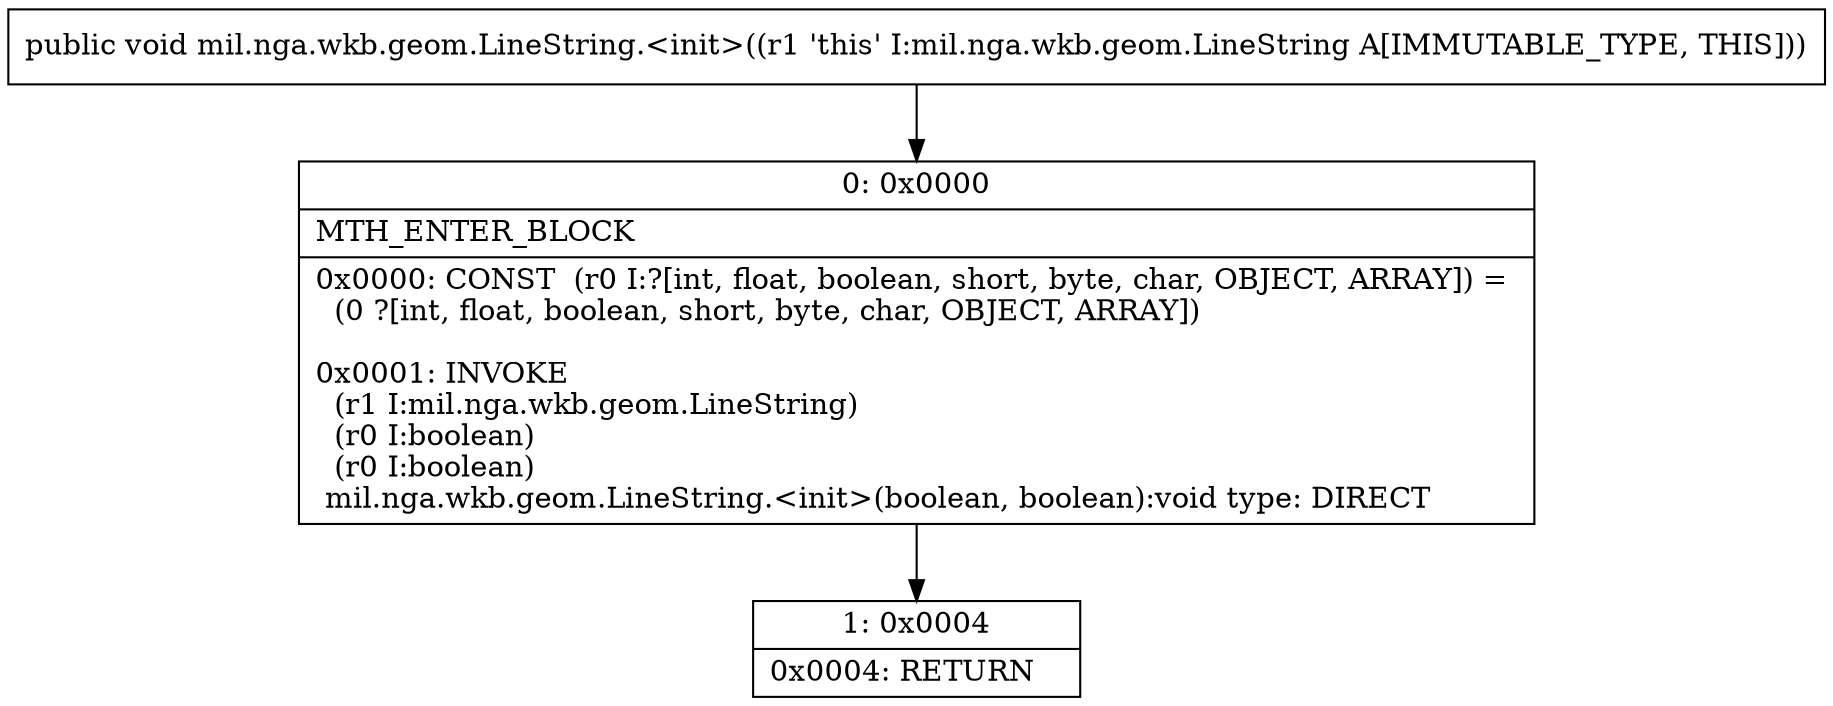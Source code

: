 digraph "CFG formil.nga.wkb.geom.LineString.\<init\>()V" {
Node_0 [shape=record,label="{0\:\ 0x0000|MTH_ENTER_BLOCK\l|0x0000: CONST  (r0 I:?[int, float, boolean, short, byte, char, OBJECT, ARRAY]) = \l  (0 ?[int, float, boolean, short, byte, char, OBJECT, ARRAY])\l \l0x0001: INVOKE  \l  (r1 I:mil.nga.wkb.geom.LineString)\l  (r0 I:boolean)\l  (r0 I:boolean)\l mil.nga.wkb.geom.LineString.\<init\>(boolean, boolean):void type: DIRECT \l}"];
Node_1 [shape=record,label="{1\:\ 0x0004|0x0004: RETURN   \l}"];
MethodNode[shape=record,label="{public void mil.nga.wkb.geom.LineString.\<init\>((r1 'this' I:mil.nga.wkb.geom.LineString A[IMMUTABLE_TYPE, THIS])) }"];
MethodNode -> Node_0;
Node_0 -> Node_1;
}

